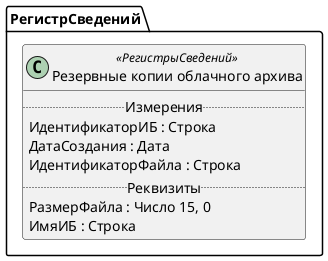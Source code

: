 ﻿@startuml РезервныеКопииОблачногоАрхива
'!include templates.wsd
'..\include templates.wsd
class РегистрСведений.РезервныеКопииОблачногоАрхива as "Резервные копии облачного архива" <<РегистрыСведений>>
{
..Измерения..
ИдентификаторИБ : Строка
ДатаСоздания : Дата
ИдентификаторФайла : Строка
..Реквизиты..
РазмерФайла : Число 15, 0
ИмяИБ : Строка
}
@enduml
